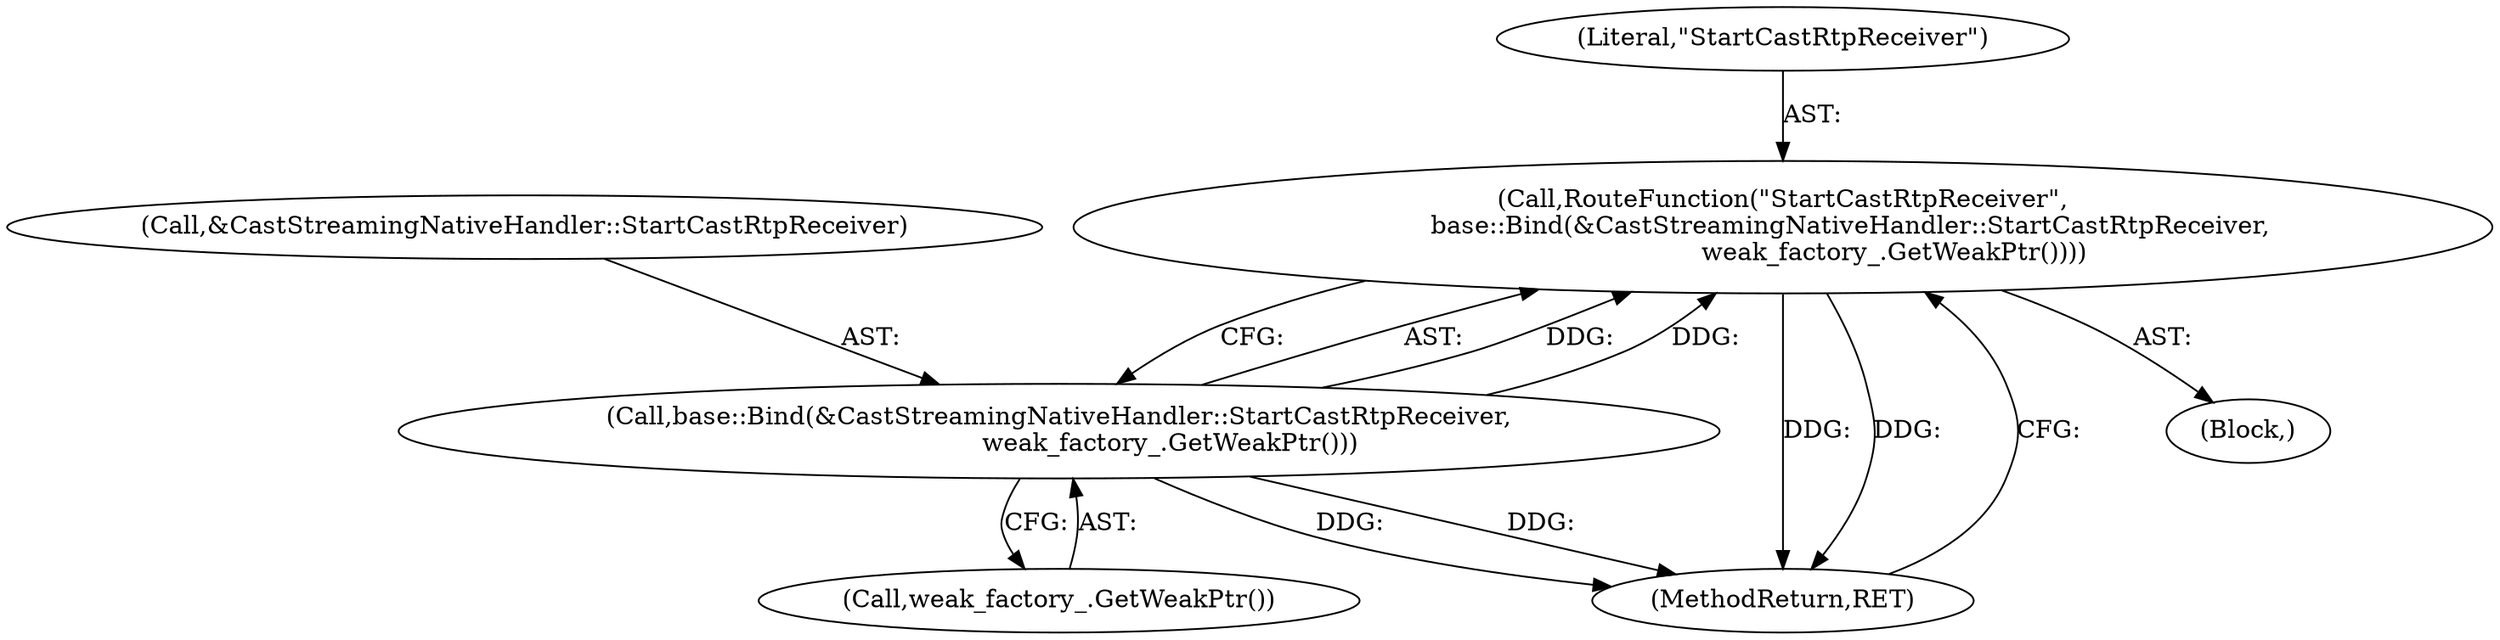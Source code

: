 digraph "1_Chrome_14ff9d0cded8ae8032ef027d1f33c6666a695019_0@del" {
"1000169" [label="(Call,RouteFunction(\"StartCastRtpReceiver\",\n                 base::Bind(&CastStreamingNativeHandler::StartCastRtpReceiver,\n                            weak_factory_.GetWeakPtr())))"];
"1000171" [label="(Call,base::Bind(&CastStreamingNativeHandler::StartCastRtpReceiver,\n                            weak_factory_.GetWeakPtr()))"];
"1000102" [label="(Block,)"];
"1000170" [label="(Literal,\"StartCastRtpReceiver\")"];
"1000174" [label="(Call,weak_factory_.GetWeakPtr())"];
"1000172" [label="(Call,&CastStreamingNativeHandler::StartCastRtpReceiver)"];
"1000169" [label="(Call,RouteFunction(\"StartCastRtpReceiver\",\n                 base::Bind(&CastStreamingNativeHandler::StartCastRtpReceiver,\n                            weak_factory_.GetWeakPtr())))"];
"1000171" [label="(Call,base::Bind(&CastStreamingNativeHandler::StartCastRtpReceiver,\n                            weak_factory_.GetWeakPtr()))"];
"1000175" [label="(MethodReturn,RET)"];
"1000169" -> "1000102"  [label="AST: "];
"1000169" -> "1000171"  [label="CFG: "];
"1000170" -> "1000169"  [label="AST: "];
"1000171" -> "1000169"  [label="AST: "];
"1000175" -> "1000169"  [label="CFG: "];
"1000169" -> "1000175"  [label="DDG: "];
"1000169" -> "1000175"  [label="DDG: "];
"1000171" -> "1000169"  [label="DDG: "];
"1000171" -> "1000169"  [label="DDG: "];
"1000171" -> "1000174"  [label="CFG: "];
"1000172" -> "1000171"  [label="AST: "];
"1000174" -> "1000171"  [label="AST: "];
"1000171" -> "1000175"  [label="DDG: "];
"1000171" -> "1000175"  [label="DDG: "];
}
